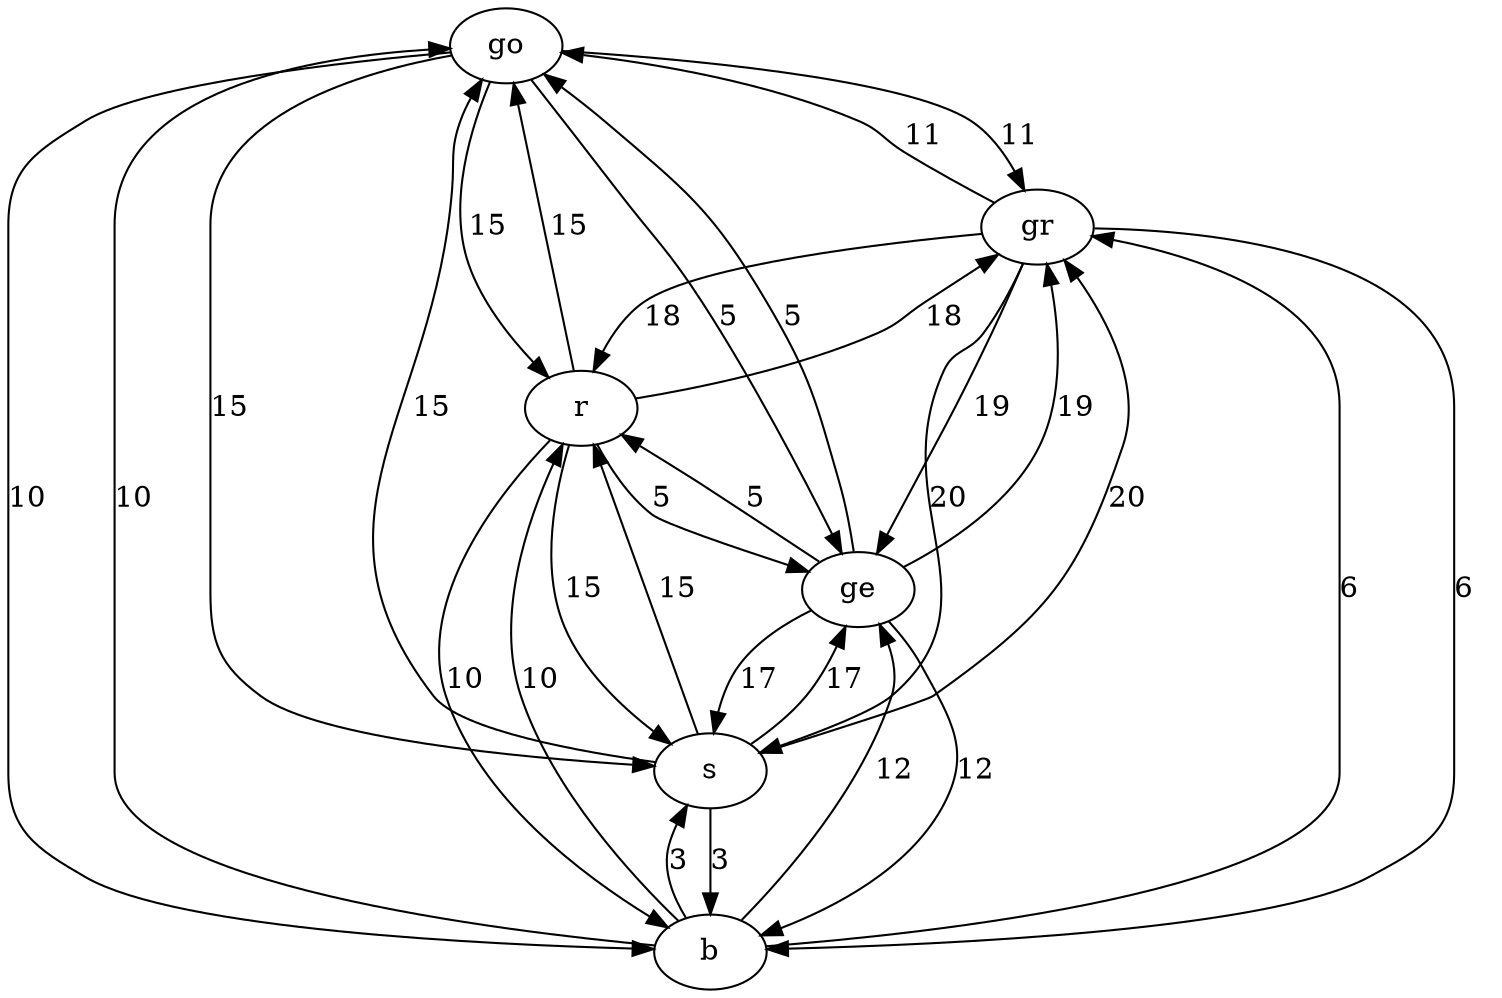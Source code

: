 digraph graph_12
{
go
gr
b
s
ge
r
go -> gr [label="11  "]
go -> b [label="10  "]
go -> s [label="15  "]
go -> ge [label="5  "]
go -> r [label="15  "]
gr -> go [label="11  "]
gr -> b [label="6  "]
gr -> s [label="20  "]
gr -> ge [label="19  "]
gr -> r [label="18  "]
b -> go [label="10  "]
b -> gr [label="6  "]
b -> s [label="3  "]
b -> ge [label="12  "]
b -> r [label="10  "]
s -> go [label="15  "]
s -> gr [label="20  "]
s -> b [label="3  "]
s -> ge [label="17  "]
s -> r [label="15  "]
ge -> go [label="5  "]
ge -> gr [label="19  "]
ge -> b [label="12  "]
ge -> s [label="17  "]
ge -> r [label="5  "]
r -> go [label="15  "]
r -> gr [label="18  "]
r -> b [label="10  "]
r -> s [label="15  "]
r -> ge [label="5  "]
}
